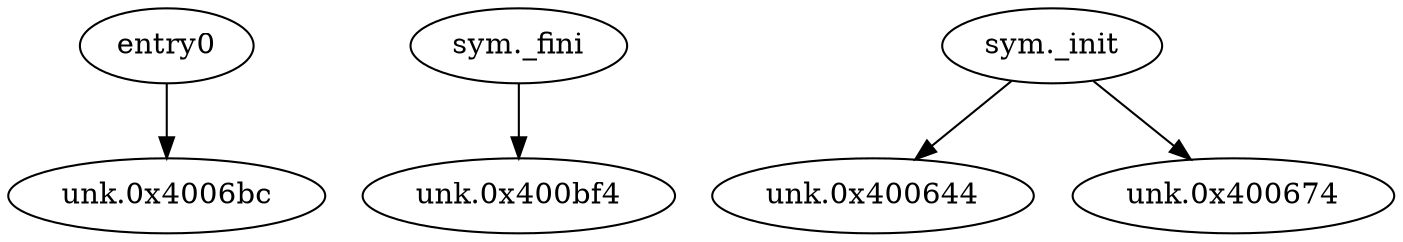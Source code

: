 digraph code {
  "0x004006b0" [label="entry0"];
  "0x004006b0" -> "0x004006bc";
  "0x004006bc" [label="unk.0x4006bc"];
  "0x00400bd0" [label="sym._fini"];
  "0x00400bd0" -> "0x00400bf4";
  "0x00400bf4" [label="unk.0x400bf4"];
  "0x00400620" [label="sym._init"];
  "0x00400620" -> "0x00400644";
  "0x00400644" [label="unk.0x400644"];
  "0x00400620" -> "0x00400674";
  "0x00400674" [label="unk.0x400674"];
}